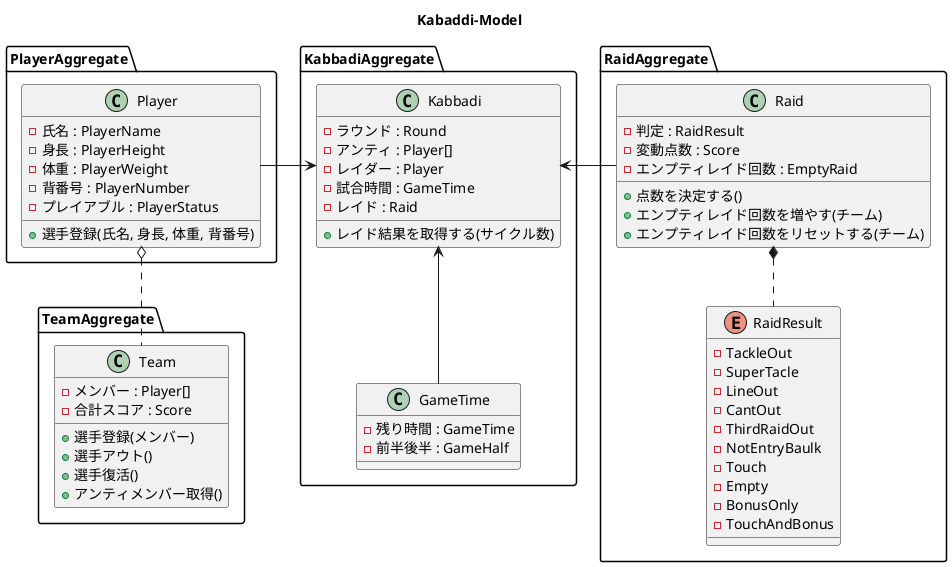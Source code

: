 @startuml kabaddi-scorer
Title Kabaddi-Model

package TeamAggregate{
  class Team{
    - メンバー : Player[]
    - 合計スコア : Score
    + 選手登録(メンバー)
    + 選手アウト()
    + 選手復活()
    + アンティメンバー取得()
  }
}
package PlayerAggregate{
  class Player{
    - 氏名 : PlayerName
    - 身長 : PlayerHeight
    - 体重 : PlayerWeight
    - 背番号 : PlayerNumber
    - プレイアブル : PlayerStatus
    + 選手登録(氏名, 身長, 体重, 背番号)
  }
}

package KabbadiAggregate{
class Kabbadi {
    - ラウンド : Round
    - アンティ : Player[]
    - レイダー : Player
    - 試合時間 : GameTime
    - レイド : Raid
    + レイド結果を取得する(サイクル数)
    }
  class GameTime{
    - 残り時間 : GameTime
    - 前半後半 : GameHalf
  }

}

package RaidAggregate{
  class Raid {
    - 判定 : RaidResult
    - 変動点数 : Score
    - エンプティレイド回数 : EmptyRaid
    + 点数を決定する()
    + エンプティレイド回数を増やす(チーム)
    + エンプティレイド回数をリセットする(チーム)
  }


  enum RaidResult {
    - TackleOut
    - SuperTacle
    - LineOut
    - CantOut
    - ThirdRaidOut
    - NotEntryBaulk
    - Touch
    - Empty
    - BonusOnly
    - TouchAndBonus
  }
}

Player o.. Team
Kabbadi <-left- Player
Kabbadi <-- GameTime
Raid -left-> Kabbadi
Raid *.. RaidResult
@enduml
